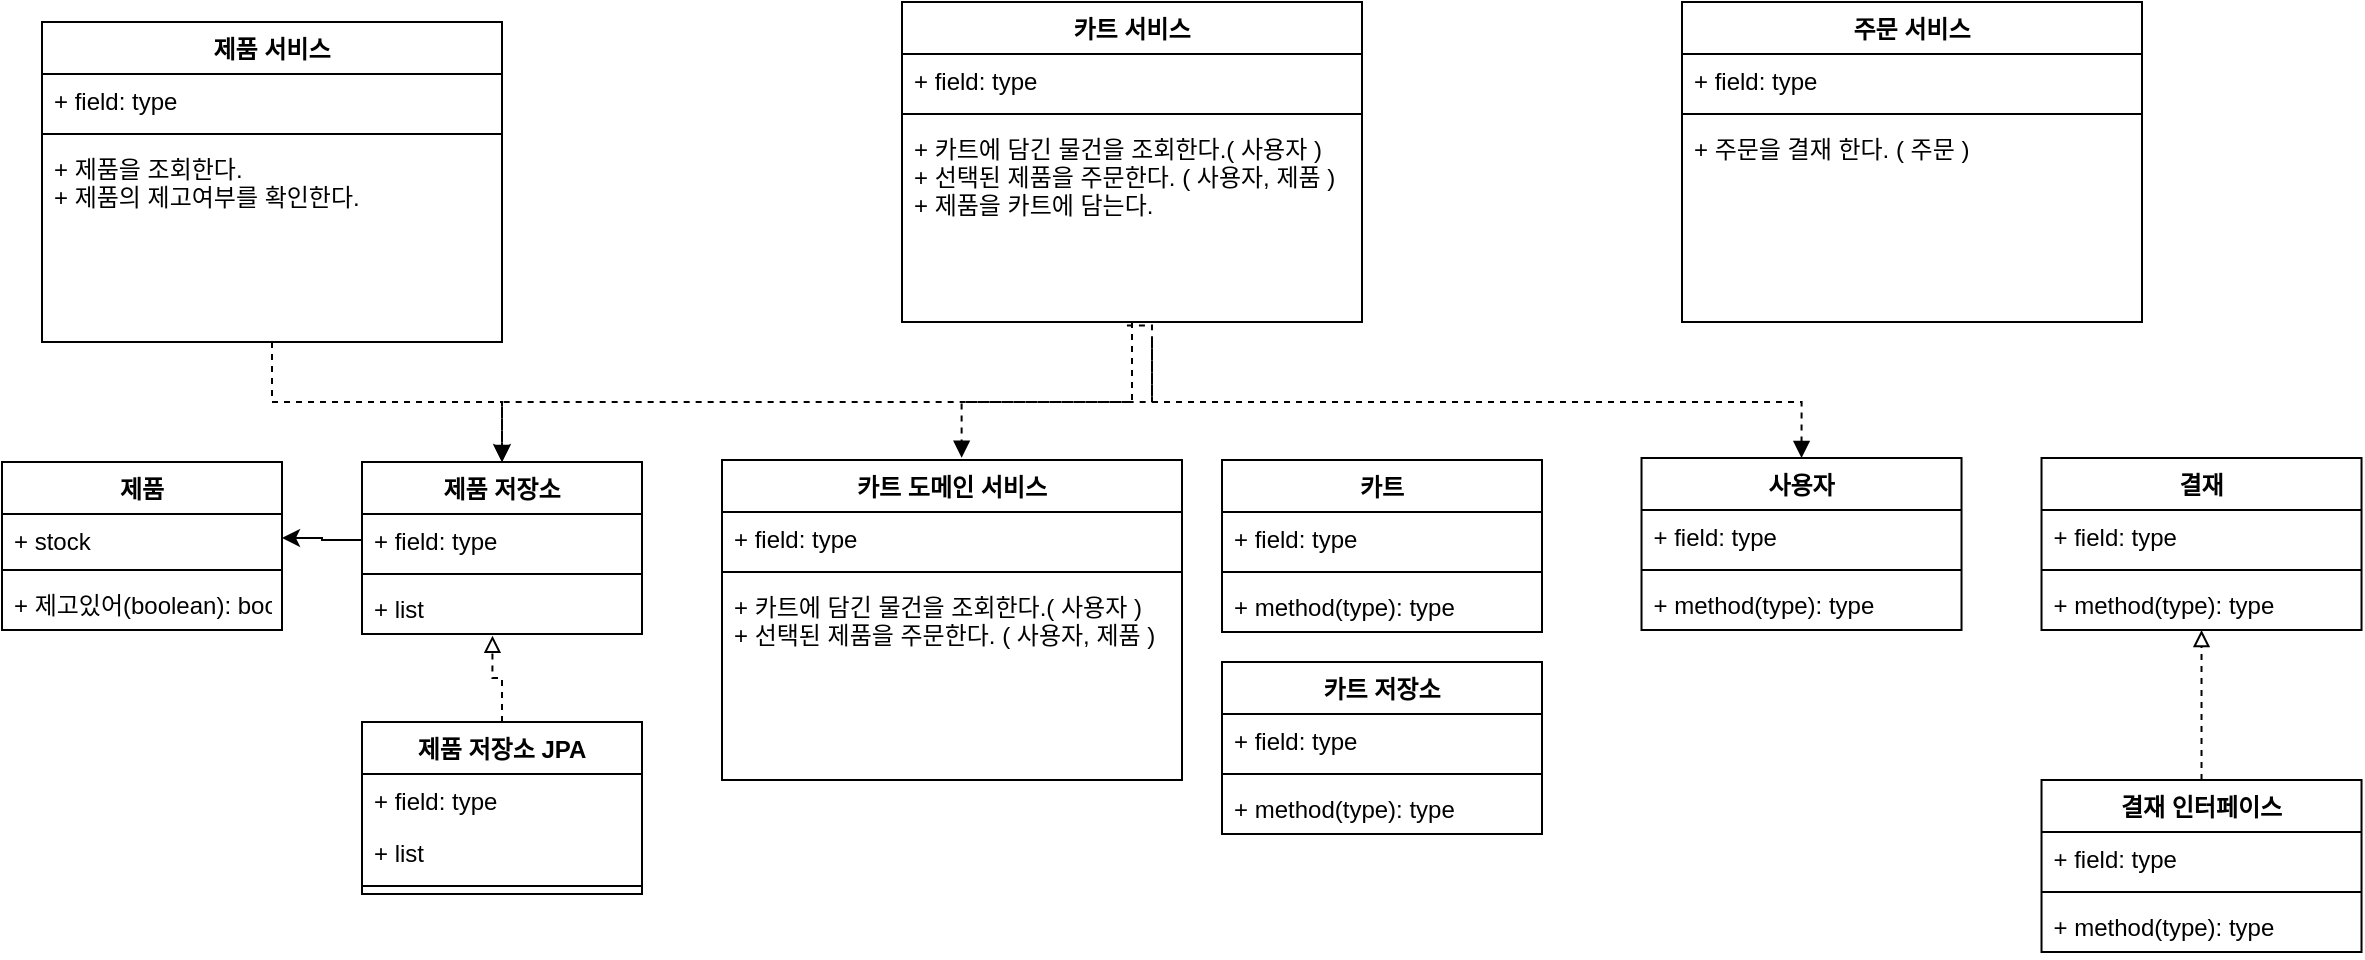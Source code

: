 <mxfile version="12.6.6" type="github"><diagram name="Page-1" id="9f46799a-70d6-7492-0946-bef42562c5a5"><mxGraphModel dx="2088" dy="471" grid="1" gridSize="10" guides="1" tooltips="1" connect="1" arrows="1" fold="1" page="1" pageScale="1" pageWidth="1100" pageHeight="850" background="#ffffff" math="0" shadow="0"><root><mxCell id="0"/><mxCell id="1" parent="0"/><mxCell id="_kbIOJYJlD1pCjOppb1s-5" value="제품" style="swimlane;fontStyle=1;align=center;verticalAlign=top;childLayout=stackLayout;horizontal=1;startSize=26;horizontalStack=0;resizeParent=1;resizeParentMax=0;resizeLast=0;collapsible=1;marginBottom=0;" vertex="1" parent="1"><mxGeometry x="-80" y="370" width="140" height="84" as="geometry"/></mxCell><mxCell id="_kbIOJYJlD1pCjOppb1s-6" value="+ stock&#10;" style="text;strokeColor=none;fillColor=none;align=left;verticalAlign=top;spacingLeft=4;spacingRight=4;overflow=hidden;rotatable=0;points=[[0,0.5],[1,0.5]];portConstraint=eastwest;" vertex="1" parent="_kbIOJYJlD1pCjOppb1s-5"><mxGeometry y="26" width="140" height="24" as="geometry"/></mxCell><mxCell id="_kbIOJYJlD1pCjOppb1s-7" value="" style="line;strokeWidth=1;fillColor=none;align=left;verticalAlign=middle;spacingTop=-1;spacingLeft=3;spacingRight=3;rotatable=0;labelPosition=right;points=[];portConstraint=eastwest;" vertex="1" parent="_kbIOJYJlD1pCjOppb1s-5"><mxGeometry y="50" width="140" height="8" as="geometry"/></mxCell><mxCell id="_kbIOJYJlD1pCjOppb1s-8" value="+ 제고있어(boolean): boolean" style="text;strokeColor=none;fillColor=none;align=left;verticalAlign=top;spacingLeft=4;spacingRight=4;overflow=hidden;rotatable=0;points=[[0,0.5],[1,0.5]];portConstraint=eastwest;" vertex="1" parent="_kbIOJYJlD1pCjOppb1s-5"><mxGeometry y="58" width="140" height="26" as="geometry"/></mxCell><mxCell id="_kbIOJYJlD1pCjOppb1s-10" value="카트" style="swimlane;fontStyle=1;align=center;verticalAlign=top;childLayout=stackLayout;horizontal=1;startSize=26;horizontalStack=0;resizeParent=1;resizeParentMax=0;resizeLast=0;collapsible=1;marginBottom=0;" vertex="1" parent="1"><mxGeometry x="530" y="369" width="160" height="86" as="geometry"/></mxCell><mxCell id="_kbIOJYJlD1pCjOppb1s-11" value="+ field: type" style="text;strokeColor=none;fillColor=none;align=left;verticalAlign=top;spacingLeft=4;spacingRight=4;overflow=hidden;rotatable=0;points=[[0,0.5],[1,0.5]];portConstraint=eastwest;" vertex="1" parent="_kbIOJYJlD1pCjOppb1s-10"><mxGeometry y="26" width="160" height="26" as="geometry"/></mxCell><mxCell id="_kbIOJYJlD1pCjOppb1s-12" value="" style="line;strokeWidth=1;fillColor=none;align=left;verticalAlign=middle;spacingTop=-1;spacingLeft=3;spacingRight=3;rotatable=0;labelPosition=right;points=[];portConstraint=eastwest;" vertex="1" parent="_kbIOJYJlD1pCjOppb1s-10"><mxGeometry y="52" width="160" height="8" as="geometry"/></mxCell><mxCell id="_kbIOJYJlD1pCjOppb1s-13" value="+ method(type): type" style="text;strokeColor=none;fillColor=none;align=left;verticalAlign=top;spacingLeft=4;spacingRight=4;overflow=hidden;rotatable=0;points=[[0,0.5],[1,0.5]];portConstraint=eastwest;" vertex="1" parent="_kbIOJYJlD1pCjOppb1s-10"><mxGeometry y="60" width="160" height="26" as="geometry"/></mxCell><mxCell id="_kbIOJYJlD1pCjOppb1s-14" value="사용자" style="swimlane;fontStyle=1;align=center;verticalAlign=top;childLayout=stackLayout;horizontal=1;startSize=26;horizontalStack=0;resizeParent=1;resizeParentMax=0;resizeLast=0;collapsible=1;marginBottom=0;" vertex="1" parent="1"><mxGeometry x="739.76" y="368" width="160" height="86" as="geometry"/></mxCell><mxCell id="_kbIOJYJlD1pCjOppb1s-15" value="+ field: type" style="text;strokeColor=none;fillColor=none;align=left;verticalAlign=top;spacingLeft=4;spacingRight=4;overflow=hidden;rotatable=0;points=[[0,0.5],[1,0.5]];portConstraint=eastwest;" vertex="1" parent="_kbIOJYJlD1pCjOppb1s-14"><mxGeometry y="26" width="160" height="26" as="geometry"/></mxCell><mxCell id="_kbIOJYJlD1pCjOppb1s-16" value="" style="line;strokeWidth=1;fillColor=none;align=left;verticalAlign=middle;spacingTop=-1;spacingLeft=3;spacingRight=3;rotatable=0;labelPosition=right;points=[];portConstraint=eastwest;" vertex="1" parent="_kbIOJYJlD1pCjOppb1s-14"><mxGeometry y="52" width="160" height="8" as="geometry"/></mxCell><mxCell id="_kbIOJYJlD1pCjOppb1s-17" value="+ method(type): type" style="text;strokeColor=none;fillColor=none;align=left;verticalAlign=top;spacingLeft=4;spacingRight=4;overflow=hidden;rotatable=0;points=[[0,0.5],[1,0.5]];portConstraint=eastwest;" vertex="1" parent="_kbIOJYJlD1pCjOppb1s-14"><mxGeometry y="60" width="160" height="26" as="geometry"/></mxCell><mxCell id="_kbIOJYJlD1pCjOppb1s-18" value="결재" style="swimlane;fontStyle=1;align=center;verticalAlign=top;childLayout=stackLayout;horizontal=1;startSize=26;horizontalStack=0;resizeParent=1;resizeParentMax=0;resizeLast=0;collapsible=1;marginBottom=0;" vertex="1" parent="1"><mxGeometry x="939.76" y="368" width="160" height="86" as="geometry"/></mxCell><mxCell id="_kbIOJYJlD1pCjOppb1s-19" value="+ field: type" style="text;strokeColor=none;fillColor=none;align=left;verticalAlign=top;spacingLeft=4;spacingRight=4;overflow=hidden;rotatable=0;points=[[0,0.5],[1,0.5]];portConstraint=eastwest;" vertex="1" parent="_kbIOJYJlD1pCjOppb1s-18"><mxGeometry y="26" width="160" height="26" as="geometry"/></mxCell><mxCell id="_kbIOJYJlD1pCjOppb1s-20" value="" style="line;strokeWidth=1;fillColor=none;align=left;verticalAlign=middle;spacingTop=-1;spacingLeft=3;spacingRight=3;rotatable=0;labelPosition=right;points=[];portConstraint=eastwest;" vertex="1" parent="_kbIOJYJlD1pCjOppb1s-18"><mxGeometry y="52" width="160" height="8" as="geometry"/></mxCell><mxCell id="_kbIOJYJlD1pCjOppb1s-21" value="+ method(type): type" style="text;strokeColor=none;fillColor=none;align=left;verticalAlign=top;spacingLeft=4;spacingRight=4;overflow=hidden;rotatable=0;points=[[0,0.5],[1,0.5]];portConstraint=eastwest;" vertex="1" parent="_kbIOJYJlD1pCjOppb1s-18"><mxGeometry y="60" width="160" height="26" as="geometry"/></mxCell><mxCell id="_kbIOJYJlD1pCjOppb1s-51" style="edgeStyle=orthogonalEdgeStyle;rounded=0;orthogonalLoop=1;jettySize=auto;html=1;entryX=0.5;entryY=0;entryDx=0;entryDy=0;dashed=1;" edge="1" parent="1" source="_kbIOJYJlD1pCjOppb1s-30" target="_kbIOJYJlD1pCjOppb1s-46"><mxGeometry relative="1" as="geometry"/></mxCell><mxCell id="_kbIOJYJlD1pCjOppb1s-30" value="제품 서비스" style="swimlane;fontStyle=1;align=center;verticalAlign=top;childLayout=stackLayout;horizontal=1;startSize=26;horizontalStack=0;resizeParent=1;resizeParentMax=0;resizeLast=0;collapsible=1;marginBottom=0;" vertex="1" parent="1"><mxGeometry x="-60" y="150" width="230" height="160" as="geometry"/></mxCell><mxCell id="_kbIOJYJlD1pCjOppb1s-31" value="+ field: type" style="text;strokeColor=none;fillColor=none;align=left;verticalAlign=top;spacingLeft=4;spacingRight=4;overflow=hidden;rotatable=0;points=[[0,0.5],[1,0.5]];portConstraint=eastwest;" vertex="1" parent="_kbIOJYJlD1pCjOppb1s-30"><mxGeometry y="26" width="230" height="26" as="geometry"/></mxCell><mxCell id="_kbIOJYJlD1pCjOppb1s-32" value="" style="line;strokeWidth=1;fillColor=none;align=left;verticalAlign=middle;spacingTop=-1;spacingLeft=3;spacingRight=3;rotatable=0;labelPosition=right;points=[];portConstraint=eastwest;" vertex="1" parent="_kbIOJYJlD1pCjOppb1s-30"><mxGeometry y="52" width="230" height="8" as="geometry"/></mxCell><mxCell id="_kbIOJYJlD1pCjOppb1s-33" value="+ 제품을 조회한다.&#10;+ 제품의 제고여부를 확인한다." style="text;strokeColor=none;fillColor=none;align=left;verticalAlign=top;spacingLeft=4;spacingRight=4;overflow=hidden;rotatable=0;points=[[0,0.5],[1,0.5]];portConstraint=eastwest;" vertex="1" parent="_kbIOJYJlD1pCjOppb1s-30"><mxGeometry y="60" width="230" height="100" as="geometry"/></mxCell><mxCell id="_kbIOJYJlD1pCjOppb1s-64" style="edgeStyle=orthogonalEdgeStyle;rounded=0;orthogonalLoop=1;jettySize=auto;html=1;entryX=0.521;entryY=-0.007;entryDx=0;entryDy=0;entryPerimeter=0;dashed=1;endArrow=block;endFill=1;" edge="1" parent="1" source="_kbIOJYJlD1pCjOppb1s-38" target="_kbIOJYJlD1pCjOppb1s-60"><mxGeometry relative="1" as="geometry"><Array as="points"><mxPoint x="485" y="340"/><mxPoint x="400" y="340"/></Array></mxGeometry></mxCell><mxCell id="_kbIOJYJlD1pCjOppb1s-38" value="카트 서비스" style="swimlane;fontStyle=1;align=center;verticalAlign=top;childLayout=stackLayout;horizontal=1;startSize=26;horizontalStack=0;resizeParent=1;resizeParentMax=0;resizeLast=0;collapsible=1;marginBottom=0;" vertex="1" parent="1"><mxGeometry x="370" y="140" width="230" height="160" as="geometry"/></mxCell><mxCell id="_kbIOJYJlD1pCjOppb1s-39" value="+ field: type" style="text;strokeColor=none;fillColor=none;align=left;verticalAlign=top;spacingLeft=4;spacingRight=4;overflow=hidden;rotatable=0;points=[[0,0.5],[1,0.5]];portConstraint=eastwest;" vertex="1" parent="_kbIOJYJlD1pCjOppb1s-38"><mxGeometry y="26" width="230" height="26" as="geometry"/></mxCell><mxCell id="_kbIOJYJlD1pCjOppb1s-40" value="" style="line;strokeWidth=1;fillColor=none;align=left;verticalAlign=middle;spacingTop=-1;spacingLeft=3;spacingRight=3;rotatable=0;labelPosition=right;points=[];portConstraint=eastwest;" vertex="1" parent="_kbIOJYJlD1pCjOppb1s-38"><mxGeometry y="52" width="230" height="8" as="geometry"/></mxCell><mxCell id="_kbIOJYJlD1pCjOppb1s-41" value="+ 카트에 담긴 물건을 조회한다.( 사용자 )&#10;+ 선택된 제품을 주문한다. ( 사용자, 제품 )&#10;+ 제품을 카트에 담는다." style="text;strokeColor=none;fillColor=none;align=left;verticalAlign=top;spacingLeft=4;spacingRight=4;overflow=hidden;rotatable=0;points=[[0,0.5],[1,0.5]];portConstraint=eastwest;" vertex="1" parent="_kbIOJYJlD1pCjOppb1s-38"><mxGeometry y="60" width="230" height="100" as="geometry"/></mxCell><mxCell id="_kbIOJYJlD1pCjOppb1s-42" value="주문 서비스" style="swimlane;fontStyle=1;align=center;verticalAlign=top;childLayout=stackLayout;horizontal=1;startSize=26;horizontalStack=0;resizeParent=1;resizeParentMax=0;resizeLast=0;collapsible=1;marginBottom=0;" vertex="1" parent="1"><mxGeometry x="760" y="140" width="230" height="160" as="geometry"/></mxCell><mxCell id="_kbIOJYJlD1pCjOppb1s-43" value="+ field: type" style="text;strokeColor=none;fillColor=none;align=left;verticalAlign=top;spacingLeft=4;spacingRight=4;overflow=hidden;rotatable=0;points=[[0,0.5],[1,0.5]];portConstraint=eastwest;" vertex="1" parent="_kbIOJYJlD1pCjOppb1s-42"><mxGeometry y="26" width="230" height="26" as="geometry"/></mxCell><mxCell id="_kbIOJYJlD1pCjOppb1s-44" value="" style="line;strokeWidth=1;fillColor=none;align=left;verticalAlign=middle;spacingTop=-1;spacingLeft=3;spacingRight=3;rotatable=0;labelPosition=right;points=[];portConstraint=eastwest;" vertex="1" parent="_kbIOJYJlD1pCjOppb1s-42"><mxGeometry y="52" width="230" height="8" as="geometry"/></mxCell><mxCell id="_kbIOJYJlD1pCjOppb1s-45" value="+ 주문을 결재 한다. ( 주문 )" style="text;strokeColor=none;fillColor=none;align=left;verticalAlign=top;spacingLeft=4;spacingRight=4;overflow=hidden;rotatable=0;points=[[0,0.5],[1,0.5]];portConstraint=eastwest;" vertex="1" parent="_kbIOJYJlD1pCjOppb1s-42"><mxGeometry y="60" width="230" height="100" as="geometry"/></mxCell><mxCell id="_kbIOJYJlD1pCjOppb1s-46" value="제품 저장소" style="swimlane;fontStyle=1;align=center;verticalAlign=top;childLayout=stackLayout;horizontal=1;startSize=26;horizontalStack=0;resizeParent=1;resizeParentMax=0;resizeLast=0;collapsible=1;marginBottom=0;" vertex="1" parent="1"><mxGeometry x="100" y="370" width="140" height="86" as="geometry"/></mxCell><mxCell id="_kbIOJYJlD1pCjOppb1s-47" value="+ field: type" style="text;strokeColor=none;fillColor=none;align=left;verticalAlign=top;spacingLeft=4;spacingRight=4;overflow=hidden;rotatable=0;points=[[0,0.5],[1,0.5]];portConstraint=eastwest;" vertex="1" parent="_kbIOJYJlD1pCjOppb1s-46"><mxGeometry y="26" width="140" height="26" as="geometry"/></mxCell><mxCell id="_kbIOJYJlD1pCjOppb1s-48" value="" style="line;strokeWidth=1;fillColor=none;align=left;verticalAlign=middle;spacingTop=-1;spacingLeft=3;spacingRight=3;rotatable=0;labelPosition=right;points=[];portConstraint=eastwest;" vertex="1" parent="_kbIOJYJlD1pCjOppb1s-46"><mxGeometry y="52" width="140" height="8" as="geometry"/></mxCell><mxCell id="_kbIOJYJlD1pCjOppb1s-49" value="+ list" style="text;strokeColor=none;fillColor=none;align=left;verticalAlign=top;spacingLeft=4;spacingRight=4;overflow=hidden;rotatable=0;points=[[0,0.5],[1,0.5]];portConstraint=eastwest;" vertex="1" parent="_kbIOJYJlD1pCjOppb1s-46"><mxGeometry y="60" width="140" height="26" as="geometry"/></mxCell><mxCell id="_kbIOJYJlD1pCjOppb1s-52" style="edgeStyle=orthogonalEdgeStyle;rounded=0;orthogonalLoop=1;jettySize=auto;html=1;entryX=1;entryY=0.5;entryDx=0;entryDy=0;" edge="1" parent="1" source="_kbIOJYJlD1pCjOppb1s-47" target="_kbIOJYJlD1pCjOppb1s-6"><mxGeometry relative="1" as="geometry"/></mxCell><mxCell id="_kbIOJYJlD1pCjOppb1s-57" style="edgeStyle=orthogonalEdgeStyle;rounded=0;orthogonalLoop=1;jettySize=auto;html=1;entryX=0.466;entryY=1.032;entryDx=0;entryDy=0;entryPerimeter=0;dashed=1;endArrow=block;endFill=0;" edge="1" parent="1" source="_kbIOJYJlD1pCjOppb1s-53" target="_kbIOJYJlD1pCjOppb1s-49"><mxGeometry relative="1" as="geometry"/></mxCell><mxCell id="_kbIOJYJlD1pCjOppb1s-53" value="제품 저장소 JPA" style="swimlane;fontStyle=1;align=center;verticalAlign=top;childLayout=stackLayout;horizontal=1;startSize=26;horizontalStack=0;resizeParent=1;resizeParentMax=0;resizeLast=0;collapsible=1;marginBottom=0;" vertex="1" parent="1"><mxGeometry x="100" y="500" width="140" height="86" as="geometry"/></mxCell><mxCell id="_kbIOJYJlD1pCjOppb1s-54" value="+ field: type" style="text;strokeColor=none;fillColor=none;align=left;verticalAlign=top;spacingLeft=4;spacingRight=4;overflow=hidden;rotatable=0;points=[[0,0.5],[1,0.5]];portConstraint=eastwest;" vertex="1" parent="_kbIOJYJlD1pCjOppb1s-53"><mxGeometry y="26" width="140" height="26" as="geometry"/></mxCell><mxCell id="_kbIOJYJlD1pCjOppb1s-56" value="+ list" style="text;strokeColor=none;fillColor=none;align=left;verticalAlign=top;spacingLeft=4;spacingRight=4;overflow=hidden;rotatable=0;points=[[0,0.5],[1,0.5]];portConstraint=eastwest;" vertex="1" parent="_kbIOJYJlD1pCjOppb1s-53"><mxGeometry y="52" width="140" height="26" as="geometry"/></mxCell><mxCell id="_kbIOJYJlD1pCjOppb1s-55" value="" style="line;strokeWidth=1;fillColor=none;align=left;verticalAlign=middle;spacingTop=-1;spacingLeft=3;spacingRight=3;rotatable=0;labelPosition=right;points=[];portConstraint=eastwest;" vertex="1" parent="_kbIOJYJlD1pCjOppb1s-53"><mxGeometry y="78" width="140" height="8" as="geometry"/></mxCell><mxCell id="_kbIOJYJlD1pCjOppb1s-60" value="카트 도메인 서비스" style="swimlane;fontStyle=1;align=center;verticalAlign=top;childLayout=stackLayout;horizontal=1;startSize=26;horizontalStack=0;resizeParent=1;resizeParentMax=0;resizeLast=0;collapsible=1;marginBottom=0;" vertex="1" parent="1"><mxGeometry x="280" y="369" width="230" height="160" as="geometry"/></mxCell><mxCell id="_kbIOJYJlD1pCjOppb1s-61" value="+ field: type" style="text;strokeColor=none;fillColor=none;align=left;verticalAlign=top;spacingLeft=4;spacingRight=4;overflow=hidden;rotatable=0;points=[[0,0.5],[1,0.5]];portConstraint=eastwest;" vertex="1" parent="_kbIOJYJlD1pCjOppb1s-60"><mxGeometry y="26" width="230" height="26" as="geometry"/></mxCell><mxCell id="_kbIOJYJlD1pCjOppb1s-62" value="" style="line;strokeWidth=1;fillColor=none;align=left;verticalAlign=middle;spacingTop=-1;spacingLeft=3;spacingRight=3;rotatable=0;labelPosition=right;points=[];portConstraint=eastwest;" vertex="1" parent="_kbIOJYJlD1pCjOppb1s-60"><mxGeometry y="52" width="230" height="8" as="geometry"/></mxCell><mxCell id="_kbIOJYJlD1pCjOppb1s-63" value="+ 카트에 담긴 물건을 조회한다.( 사용자 )&#10;+ 선택된 제품을 주문한다. ( 사용자, 제품 )" style="text;strokeColor=none;fillColor=none;align=left;verticalAlign=top;spacingLeft=4;spacingRight=4;overflow=hidden;rotatable=0;points=[[0,0.5],[1,0.5]];portConstraint=eastwest;" vertex="1" parent="_kbIOJYJlD1pCjOppb1s-60"><mxGeometry y="60" width="230" height="100" as="geometry"/></mxCell><mxCell id="_kbIOJYJlD1pCjOppb1s-65" value="카트 저장소" style="swimlane;fontStyle=1;align=center;verticalAlign=top;childLayout=stackLayout;horizontal=1;startSize=26;horizontalStack=0;resizeParent=1;resizeParentMax=0;resizeLast=0;collapsible=1;marginBottom=0;" vertex="1" parent="1"><mxGeometry x="530" y="470" width="160" height="86" as="geometry"/></mxCell><mxCell id="_kbIOJYJlD1pCjOppb1s-66" value="+ field: type" style="text;strokeColor=none;fillColor=none;align=left;verticalAlign=top;spacingLeft=4;spacingRight=4;overflow=hidden;rotatable=0;points=[[0,0.5],[1,0.5]];portConstraint=eastwest;" vertex="1" parent="_kbIOJYJlD1pCjOppb1s-65"><mxGeometry y="26" width="160" height="26" as="geometry"/></mxCell><mxCell id="_kbIOJYJlD1pCjOppb1s-67" value="" style="line;strokeWidth=1;fillColor=none;align=left;verticalAlign=middle;spacingTop=-1;spacingLeft=3;spacingRight=3;rotatable=0;labelPosition=right;points=[];portConstraint=eastwest;" vertex="1" parent="_kbIOJYJlD1pCjOppb1s-65"><mxGeometry y="52" width="160" height="8" as="geometry"/></mxCell><mxCell id="_kbIOJYJlD1pCjOppb1s-68" value="+ method(type): type" style="text;strokeColor=none;fillColor=none;align=left;verticalAlign=top;spacingLeft=4;spacingRight=4;overflow=hidden;rotatable=0;points=[[0,0.5],[1,0.5]];portConstraint=eastwest;" vertex="1" parent="_kbIOJYJlD1pCjOppb1s-65"><mxGeometry y="60" width="160" height="26" as="geometry"/></mxCell><mxCell id="_kbIOJYJlD1pCjOppb1s-69" style="edgeStyle=orthogonalEdgeStyle;rounded=0;orthogonalLoop=1;jettySize=auto;html=1;entryX=0.5;entryY=0;entryDx=0;entryDy=0;dashed=1;endArrow=block;endFill=1;exitX=0.489;exitY=1.017;exitDx=0;exitDy=0;exitPerimeter=0;" edge="1" parent="1" source="_kbIOJYJlD1pCjOppb1s-41" target="_kbIOJYJlD1pCjOppb1s-46"><mxGeometry relative="1" as="geometry"><mxPoint x="495" y="310" as="sourcePoint"/><mxPoint x="409.83" y="377.88" as="targetPoint"/><Array as="points"><mxPoint x="495" y="302"/><mxPoint x="495" y="340"/><mxPoint x="170" y="340"/></Array></mxGeometry></mxCell><mxCell id="_kbIOJYJlD1pCjOppb1s-74" style="edgeStyle=orthogonalEdgeStyle;rounded=0;orthogonalLoop=1;jettySize=auto;html=1;entryX=0.5;entryY=1;entryDx=0;entryDy=0;dashed=1;endArrow=block;endFill=0;" edge="1" parent="1" source="_kbIOJYJlD1pCjOppb1s-70" target="_kbIOJYJlD1pCjOppb1s-18"><mxGeometry relative="1" as="geometry"/></mxCell><mxCell id="_kbIOJYJlD1pCjOppb1s-70" value="결재 인터페이스" style="swimlane;fontStyle=1;align=center;verticalAlign=top;childLayout=stackLayout;horizontal=1;startSize=26;horizontalStack=0;resizeParent=1;resizeParentMax=0;resizeLast=0;collapsible=1;marginBottom=0;" vertex="1" parent="1"><mxGeometry x="939.76" y="529" width="160" height="86" as="geometry"/></mxCell><mxCell id="_kbIOJYJlD1pCjOppb1s-71" value="+ field: type" style="text;strokeColor=none;fillColor=none;align=left;verticalAlign=top;spacingLeft=4;spacingRight=4;overflow=hidden;rotatable=0;points=[[0,0.5],[1,0.5]];portConstraint=eastwest;" vertex="1" parent="_kbIOJYJlD1pCjOppb1s-70"><mxGeometry y="26" width="160" height="26" as="geometry"/></mxCell><mxCell id="_kbIOJYJlD1pCjOppb1s-72" value="" style="line;strokeWidth=1;fillColor=none;align=left;verticalAlign=middle;spacingTop=-1;spacingLeft=3;spacingRight=3;rotatable=0;labelPosition=right;points=[];portConstraint=eastwest;" vertex="1" parent="_kbIOJYJlD1pCjOppb1s-70"><mxGeometry y="52" width="160" height="8" as="geometry"/></mxCell><mxCell id="_kbIOJYJlD1pCjOppb1s-73" value="+ method(type): type" style="text;strokeColor=none;fillColor=none;align=left;verticalAlign=top;spacingLeft=4;spacingRight=4;overflow=hidden;rotatable=0;points=[[0,0.5],[1,0.5]];portConstraint=eastwest;" vertex="1" parent="_kbIOJYJlD1pCjOppb1s-70"><mxGeometry y="60" width="160" height="26" as="geometry"/></mxCell><mxCell id="_kbIOJYJlD1pCjOppb1s-75" style="edgeStyle=orthogonalEdgeStyle;rounded=0;orthogonalLoop=1;jettySize=auto;html=1;entryX=0.5;entryY=0;entryDx=0;entryDy=0;dashed=1;endArrow=block;endFill=1;" edge="1" parent="1" target="_kbIOJYJlD1pCjOppb1s-14"><mxGeometry relative="1" as="geometry"><mxPoint x="495" y="310.0" as="sourcePoint"/><mxPoint x="409.83" y="377.88" as="targetPoint"/><Array as="points"><mxPoint x="495" y="340"/><mxPoint x="820" y="340"/></Array></mxGeometry></mxCell></root></mxGraphModel></diagram></mxfile>